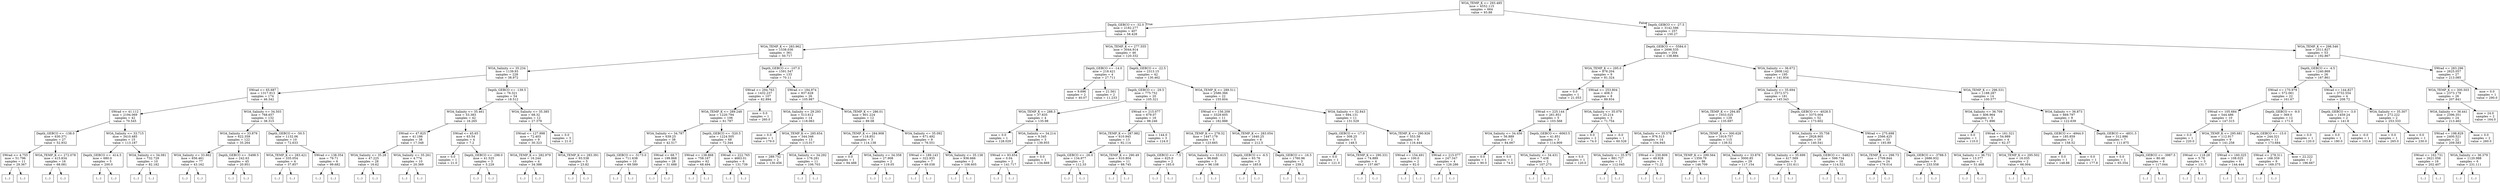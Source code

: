 digraph Tree {
node [shape=box] ;
0 [label="WOA_TEMP_K <= 293.485\nmse = 4552.115\nsamples = 664\nvalue = 93.88"] ;
1 [label="Depth_GEBCO <= -32.0\nmse = 2182.277\nsamples = 407\nvalue = 58.428"] ;
0 -> 1 [labeldistance=2.5, labelangle=45, headlabel="True"] ;
2 [label="WOA_TEMP_K <= 283.962\nmse = 1538.036\nsamples = 361\nvalue = 50.717"] ;
1 -> 2 ;
3 [label="WOA_Salinity <= 35.234\nmse = 1139.93\nsamples = 228\nvalue = 38.972"] ;
2 -> 3 ;
4 [label="SWrad <= 65.687\nmse = 1317.913\nsamples = 174\nvalue = 46.342"] ;
3 -> 4 ;
5 [label="SWrad <= 41.112\nmse = 2194.069\nsamples = 42\nvalue = 70.545"] ;
4 -> 5 ;
6 [label="Depth_GEBCO <= -138.0\nmse = 630.371\nsamples = 27\nvalue = 52.932"] ;
5 -> 6 ;
7 [label="SWrad <= 4.755\nmse = 51.796\nsamples = 11\nvalue = 29.367"] ;
6 -> 7 ;
8 [label="(...)"] ;
7 -> 8 ;
9 [label="(...)"] ;
7 -> 9 ;
28 [label="WOA_TEMP_K <= 272.078\nmse = 415.834\nsamples = 16\nvalue = 68.081"] ;
6 -> 28 ;
29 [label="(...)"] ;
28 -> 29 ;
36 [label="(...)"] ;
28 -> 36 ;
55 [label="WOA_Salinity <= 33.715\nmse = 3410.485\nsamples = 15\nvalue = 113.187"] ;
5 -> 55 ;
56 [label="Depth_GEBCO <= -414.5\nmse = 680.0\nsamples = 5\nvalue = 200.0"] ;
55 -> 56 ;
57 [label="(...)"] ;
56 -> 57 ;
58 [label="(...)"] ;
56 -> 58 ;
61 [label="WOA_Salinity <= 34.081\nmse = 732.729\nsamples = 10\nvalue = 82.182"] ;
55 -> 61 ;
62 [label="(...)"] ;
61 -> 62 ;
67 [label="(...)"] ;
61 -> 67 ;
74 [label="WOA_Salinity <= 34.503\nmse = 768.657\nsamples = 132\nvalue = 38.315"] ;
4 -> 74 ;
75 [label="WOA_Salinity <= 33.879\nmse = 622.359\nsamples = 122\nvalue = 35.264"] ;
74 -> 75 ;
76 [label="WOA_Salinity <= 33.862\nmse = 656.461\nsamples = 77\nvalue = 43.162"] ;
75 -> 76 ;
77 [label="(...)"] ;
76 -> 77 ;
174 [label="(...)"] ;
76 -> 174 ;
177 [label="Depth_GEBCO <= -5498.5\nmse = 242.63\nsamples = 45\nvalue = 20.951"] ;
75 -> 177 ;
178 [label="(...)"] ;
177 -> 178 ;
181 [label="(...)"] ;
177 -> 181 ;
262 [label="Depth_GEBCO <= -50.5\nmse = 1132.06\nsamples = 10\nvalue = 72.633"] ;
74 -> 262 ;
263 [label="WOA_TEMP_K <= 283.421\nmse = 335.054\nsamples = 4\nvalue = 37.857"] ;
262 -> 263 ;
264 [label="(...)"] ;
263 -> 264 ;
267 [label="(...)"] ;
263 -> 267 ;
270 [label="SWrad <= 138.354\nmse = 79.71\nsamples = 6\nvalue = 99.682"] ;
262 -> 270 ;
271 [label="(...)"] ;
270 -> 271 ;
272 [label="(...)"] ;
270 -> 272 ;
273 [label="Depth_GEBCO <= -139.5\nmse = 76.321\nsamples = 54\nvalue = 18.512"] ;
3 -> 273 ;
274 [label="WOA_Salinity <= 35.461\nmse = 53.383\nsamples = 42\nvalue = 16.265"] ;
273 -> 274 ;
275 [label="SWrad <= 47.825\nmse = 41.186\nsamples = 38\nvalue = 17.348"] ;
274 -> 275 ;
276 [label="WOA_Salinity <= 35.28\nmse = 47.225\nsamples = 28\nvalue = 16.62"] ;
275 -> 276 ;
277 [label="(...)"] ;
276 -> 277 ;
278 [label="(...)"] ;
276 -> 278 ;
291 [label="WOA_Salinity <= 35.261\nmse = 4.774\nsamples = 10\nvalue = 20.369"] ;
275 -> 291 ;
292 [label="(...)"] ;
291 -> 292 ;
293 [label="(...)"] ;
291 -> 293 ;
294 [label="SWrad <= 45.65\nmse = 63.54\nsamples = 4\nvalue = 7.2"] ;
274 -> 294 ;
295 [label="mse = 0.0\nsamples = 1\nvalue = 21.0"] ;
294 -> 295 ;
296 [label="Depth_GEBCO <= -298.0\nmse = 41.525\nsamples = 3\nvalue = 5.229"] ;
294 -> 296 ;
297 [label="(...)"] ;
296 -> 297 ;
300 [label="(...)"] ;
296 -> 300 ;
301 [label="WOA_Salinity <= 35.385\nmse = 68.32\nsamples = 12\nvalue = 27.379"] ;
273 -> 301 ;
302 [label="SWrad <= 127.998\nmse = 72.403\nsamples = 9\nvalue = 30.323"] ;
301 -> 302 ;
303 [label="WOA_TEMP_K <= 282.979\nmse = 16.244\nsamples = 4\nvalue = 34.388"] ;
302 -> 303 ;
304 [label="(...)"] ;
303 -> 304 ;
309 [label="(...)"] ;
303 -> 309 ;
310 [label="WOA_TEMP_K <= 283.391\nmse = 93.538\nsamples = 5\nvalue = 23.82"] ;
302 -> 310 ;
311 [label="(...)"] ;
310 -> 311 ;
314 [label="(...)"] ;
310 -> 314 ;
317 [label="mse = 0.0\nsamples = 3\nvalue = 21.0"] ;
301 -> 317 ;
318 [label="Depth_GEBCO <= -107.0\nmse = 1591.547\nsamples = 133\nvalue = 70.11"] ;
2 -> 318 ;
319 [label="SWrad <= 294.763\nmse = 1432.237\nsamples = 107\nvalue = 62.894"] ;
318 -> 319 ;
320 [label="WOA_TEMP_K <= 289.248\nmse = 1220.794\nsamples = 106\nvalue = 61.787"] ;
319 -> 320 ;
321 [label="WOA_Salinity <= 34.787\nmse = 639.25\nsamples = 38\nvalue = 42.517"] ;
320 -> 321 ;
322 [label="Depth_GEBCO <= -5173.0\nmse = 711.638\nsamples = 10\nvalue = 69.589"] ;
321 -> 322 ;
323 [label="(...)"] ;
322 -> 323 ;
330 [label="(...)"] ;
322 -> 330 ;
341 [label="SWrad <= 68.7\nmse = 199.868\nsamples = 28\nvalue = 31.688"] ;
321 -> 341 ;
342 [label="(...)"] ;
341 -> 342 ;
355 [label="(...)"] ;
341 -> 355 ;
382 [label="Depth_GEBCO <= -520.5\nmse = 1224.505\nsamples = 68\nvalue = 72.344"] ;
320 -> 382 ;
383 [label="SWrad <= 138.868\nmse = 758.167\nsamples = 62\nvalue = 68.494"] ;
382 -> 383 ;
384 [label="(...)"] ;
383 -> 384 ;
411 [label="(...)"] ;
383 -> 411 ;
488 [label="SWrad <= 222.765\nmse = 4663.01\nsamples = 6\nvalue = 131.739"] ;
382 -> 488 ;
489 [label="(...)"] ;
488 -> 489 ;
496 [label="(...)"] ;
488 -> 496 ;
499 [label="mse = 0.0\nsamples = 1\nvalue = 260.0"] ;
319 -> 499 ;
500 [label="SWrad <= 184.974\nmse = 837.628\nsamples = 26\nvalue = 105.987"] ;
318 -> 500 ;
501 [label="WOA_Salinity <= 29.293\nmse = 513.612\nsamples = 14\nvalue = 118.063"] ;
500 -> 501 ;
502 [label="mse = 0.0\nsamples = 1\nvalue = 179.0"] ;
501 -> 502 ;
503 [label="WOA_TEMP_K <= 285.654\nmse = 344.346\nsamples = 13\nvalue = 115.017"] ;
501 -> 503 ;
504 [label="mse = 289.752\nsamples = 2\nvalue = 130.456"] ;
503 -> 504 ;
505 [label="WOA_Salinity <= 34.292\nmse = 176.281\nsamples = 11\nvalue = 106.703"] ;
503 -> 505 ;
506 [label="(...)"] ;
505 -> 506 ;
515 [label="(...)"] ;
505 -> 515 ;
522 [label="WOA_TEMP_K <= 286.01\nmse = 801.224\nsamples = 12\nvalue = 89.08"] ;
500 -> 522 ;
523 [label="WOA_TEMP_K <= 284.908\nmse = 118.851\nsamples = 3\nvalue = 114.138"] ;
522 -> 523 ;
524 [label="mse = 0.0\nsamples = 1\nvalue = 94.488"] ;
523 -> 524 ;
525 [label="WOA_Salinity <= 34.358\nmse = 27.908\nsamples = 2\nvalue = 119.05"] ;
523 -> 525 ;
526 [label="(...)"] ;
525 -> 526 ;
527 [label="(...)"] ;
525 -> 527 ;
528 [label="WOA_Salinity <= 35.092\nmse = 671.492\nsamples = 9\nvalue = 76.551"] ;
522 -> 528 ;
529 [label="SWrad <= 189.143\nmse = 322.935\nsamples = 7\nvalue = 69.038"] ;
528 -> 529 ;
530 [label="(...)"] ;
529 -> 530 ;
533 [label="(...)"] ;
529 -> 533 ;
542 [label="WOA_Salinity <= 35.138\nmse = 936.666\nsamples = 2\nvalue = 106.605"] ;
528 -> 542 ;
543 [label="(...)"] ;
542 -> 543 ;
544 [label="(...)"] ;
542 -> 544 ;
545 [label="WOA_TEMP_K <= 277.555\nmse = 3044.914\nsamples = 46\nvalue = 120.332"] ;
1 -> 545 ;
546 [label="Depth_GEBCO <= -14.0\nmse = 218.421\nsamples = 4\nvalue = 27.711"] ;
545 -> 546 ;
547 [label="mse = 9.696\nsamples = 2\nvalue = 40.07"] ;
546 -> 547 ;
548 [label="mse = 21.561\nsamples = 2\nvalue = 11.233"] ;
546 -> 548 ;
549 [label="Depth_GEBCO <= -22.5\nmse = 2313.15\nsamples = 42\nvalue = 130.462"] ;
545 -> 549 ;
550 [label="Depth_GEBCO <= -29.5\nmse = 775.752\nsamples = 20\nvalue = 105.321"] ;
549 -> 550 ;
551 [label="WOA_TEMP_K <= 288.3\nmse = 37.835\nsamples = 4\nvalue = 135.98"] ;
550 -> 551 ;
552 [label="mse = 0.0\nsamples = 1\nvalue = 128.029"] ;
551 -> 552 ;
553 [label="WOA_Salinity <= 34.214\nmse = 9.345\nsamples = 3\nvalue = 139.955"] ;
551 -> 553 ;
554 [label="SWrad <= 93.654\nmse = 0.04\nsamples = 2\nvalue = 141.717"] ;
553 -> 554 ;
555 [label="(...)"] ;
554 -> 555 ;
556 [label="(...)"] ;
554 -> 556 ;
557 [label="mse = 0.0\nsamples = 1\nvalue = 134.669"] ;
553 -> 557 ;
558 [label="SWrad <= 215.077\nmse = 679.07\nsamples = 16\nvalue = 98.246"] ;
550 -> 558 ;
559 [label="WOA_TEMP_K <= 287.982\nmse = 610.945\nsamples = 13\nvalue = 92.114"] ;
558 -> 559 ;
560 [label="Depth_GEBCO <= -26.0\nmse = 134.977\nsamples = 2\nvalue = 112.33"] ;
559 -> 560 ;
561 [label="(...)"] ;
560 -> 561 ;
562 [label="(...)"] ;
560 -> 562 ;
563 [label="WOA_TEMP_K <= 290.49\nmse = 610.804\nsamples = 11\nvalue = 88.745"] ;
559 -> 563 ;
564 [label="(...)"] ;
563 -> 564 ;
569 [label="(...)"] ;
563 -> 569 ;
578 [label="mse = 144.0\nsamples = 3\nvalue = 124.0"] ;
558 -> 578 ;
579 [label="WOA_TEMP_K <= 289.511\nmse = 2586.366\nsamples = 22\nvalue = 155.604"] ;
549 -> 579 ;
580 [label="SWrad <= 156.209\nmse = 3329.605\nsamples = 11\nvalue = 182.888"] ;
579 -> 580 ;
581 [label="WOA_TEMP_K <= 278.32\nmse = 1447.179\nsamples = 5\nvalue = 123.665"] ;
580 -> 581 ;
582 [label="Depth_GEBCO <= -7.5\nmse = 625.0\nsamples = 2\nvalue = 165.0"] ;
581 -> 582 ;
583 [label="(...)"] ;
582 -> 583 ;
584 [label="(...)"] ;
582 -> 584 ;
585 [label="WOA_Salinity <= 33.615\nmse = 96.848\nsamples = 3\nvalue = 96.108"] ;
581 -> 585 ;
586 [label="(...)"] ;
585 -> 586 ;
587 [label="(...)"] ;
585 -> 587 ;
590 [label="WOA_TEMP_K <= 283.054\nmse = 1640.25\nsamples = 6\nvalue = 212.5"] ;
580 -> 590 ;
591 [label="Depth_GEBCO <= -6.5\nmse = 93.76\nsamples = 3\nvalue = 185.8"] ;
590 -> 591 ;
592 [label="(...)"] ;
591 -> 592 ;
595 [label="(...)"] ;
591 -> 595 ;
596 [label="Depth_GEBCO <= -16.5\nmse = 1760.96\nsamples = 3\nvalue = 239.2"] ;
590 -> 596 ;
597 [label="(...)"] ;
596 -> 597 ;
598 [label="(...)"] ;
596 -> 598 ;
601 [label="WOA_Salinity <= 32.843\nmse = 694.131\nsamples = 11\nvalue = 131.529"] ;
579 -> 601 ;
602 [label="Depth_GEBCO <= -17.0\nmse = 308.25\nsamples = 5\nvalue = 148.5"] ;
601 -> 602 ;
603 [label="mse = 0.0\nsamples = 1\nvalue = 121.0"] ;
602 -> 603 ;
604 [label="WOA_TEMP_K <= 290.331\nmse = 74.889\nsamples = 4\nvalue = 157.667"] ;
602 -> 604 ;
605 [label="(...)"] ;
604 -> 605 ;
606 [label="(...)"] ;
604 -> 606 ;
609 [label="WOA_TEMP_K <= 290.926\nmse = 553.58\nsamples = 6\nvalue = 116.444"] ;
601 -> 609 ;
610 [label="SWrad <= 154.491\nmse = 100.0\nsamples = 2\nvalue = 82.0"] ;
609 -> 610 ;
611 [label="(...)"] ;
610 -> 611 ;
612 [label="(...)"] ;
610 -> 612 ;
613 [label="SWrad <= 215.077\nmse = 247.347\nsamples = 4\nvalue = 126.286"] ;
609 -> 613 ;
614 [label="(...)"] ;
613 -> 614 ;
619 [label="(...)"] ;
613 -> 619 ;
620 [label="Depth_GEBCO <= -27.5\nmse = 3142.586\nsamples = 257\nvalue = 150.27"] ;
0 -> 620 [labeldistance=2.5, labelangle=-45, headlabel="False"] ;
621 [label="Depth_GEBCO <= -5584.0\nmse = 2696.535\nsamples = 204\nvalue = 138.884"] ;
620 -> 621 ;
622 [label="WOA_TEMP_K <= 295.0\nmse = 876.204\nsamples = 9\nvalue = 81.324"] ;
621 -> 622 ;
623 [label="mse = 0.0\nsamples = 1\nvalue = 21.053"] ;
622 -> 623 ;
624 [label="SWrad <= 253.804\nmse = 408.3\nsamples = 8\nvalue = 89.934"] ;
622 -> 624 ;
625 [label="SWrad <= 225.144\nmse = 261.851\nsamples = 5\nvalue = 103.568"] ;
624 -> 625 ;
626 [label="WOA_Salinity <= 34.456\nmse = 56.889\nsamples = 2\nvalue = 84.667"] ;
625 -> 626 ;
627 [label="mse = 0.0\nsamples = 1\nvalue = 90.0"] ;
626 -> 627 ;
628 [label="mse = 0.0\nsamples = 1\nvalue = 74.0"] ;
626 -> 628 ;
629 [label="Depth_GEBCO <= -6063.5\nmse = 41.851\nsamples = 3\nvalue = 114.909"] ;
625 -> 629 ;
630 [label="WOA_Salinity <= 34.431\nmse = 7.438\nsamples = 2\nvalue = 107.273"] ;
629 -> 630 ;
631 [label="(...)"] ;
630 -> 631 ;
632 [label="(...)"] ;
630 -> 632 ;
633 [label="mse = 0.0\nsamples = 1\nvalue = 120.0"] ;
629 -> 633 ;
634 [label="WOA_Salinity <= 35.079\nmse = 25.214\nsamples = 3\nvalue = 71.754"] ;
624 -> 634 ;
635 [label="mse = 0.0\nsamples = 2\nvalue = 74.0"] ;
634 -> 635 ;
636 [label="mse = -0.0\nsamples = 1\nvalue = 60.526"] ;
634 -> 636 ;
637 [label="WOA_Salinity <= 36.672\nmse = 2608.142\nsamples = 195\nvalue = 141.934"] ;
621 -> 637 ;
638 [label="WOA_Salinity <= 35.694\nmse = 2572.571\nsamples = 181\nvalue = 145.343"] ;
637 -> 638 ;
639 [label="WOA_TEMP_K <= 294.85\nmse = 1933.025\nsamples = 129\nvalue = 135.697"] ;
638 -> 639 ;
640 [label="WOA_Salinity <= 35.578\nmse = 976.513\nsamples = 14\nvalue = 104.945"] ;
639 -> 640 ;
641 [label="WOA_Salinity <= 35.575\nmse = 881.727\nsamples = 11\nvalue = 112.045"] ;
640 -> 641 ;
642 [label="(...)"] ;
641 -> 642 ;
657 [label="(...)"] ;
641 -> 657 ;
660 [label="SWrad <= 230.809\nmse = 49.928\nsamples = 3\nvalue = 71.22"] ;
640 -> 660 ;
661 [label="(...)"] ;
660 -> 661 ;
662 [label="(...)"] ;
660 -> 662 ;
665 [label="WOA_TEMP_K <= 300.628\nmse = 1919.757\nsamples = 115\nvalue = 139.52"] ;
639 -> 665 ;
666 [label="WOA_TEMP_K <= 299.564\nmse = 1359.79\nsamples = 86\nvalue = 146.709"] ;
665 -> 666 ;
667 [label="(...)"] ;
666 -> 667 ;
792 [label="(...)"] ;
666 -> 792 ;
807 [label="WOA_Salinity <= 33.876\nmse = 3000.85\nsamples = 29\nvalue = 117.154"] ;
665 -> 807 ;
808 [label="(...)"] ;
807 -> 808 ;
819 [label="(...)"] ;
807 -> 819 ;
864 [label="Depth_GEBCO <= -4028.5\nmse = 3375.004\nsamples = 52\nvalue = 173.602"] ;
638 -> 864 ;
865 [label="WOA_Salinity <= 35.758\nmse = 2928.905\nsamples = 19\nvalue = 140.541"] ;
864 -> 865 ;
866 [label="WOA_Salinity <= 35.699\nmse = 417.569\nsamples = 3\nvalue = 231.611"] ;
865 -> 866 ;
867 [label="(...)"] ;
866 -> 867 ;
868 [label="(...)"] ;
866 -> 868 ;
871 [label="Depth_GEBCO <= -5482.5\nmse = 599.734\nsamples = 16\nvalue = 114.521"] ;
865 -> 871 ;
872 [label="(...)"] ;
871 -> 872 ;
873 [label="(...)"] ;
871 -> 873 ;
902 [label="SWrad <= 275.698\nmse = 2566.425\nsamples = 33\nvalue = 193.89"] ;
864 -> 902 ;
903 [label="WOA_TEMP_K <= 298.73\nmse = 1709.844\nsamples = 24\nvalue = 179.014"] ;
902 -> 903 ;
904 [label="(...)"] ;
903 -> 904 ;
921 [label="(...)"] ;
903 -> 921 ;
926 [label="Depth_GEBCO <= -3788.5\nmse = 2686.932\nsamples = 9\nvalue = 233.558"] ;
902 -> 926 ;
927 [label="(...)"] ;
926 -> 927 ;
930 [label="(...)"] ;
926 -> 930 ;
941 [label="WOA_TEMP_K <= 296.531\nmse = 1188.287\nsamples = 14\nvalue = 100.577"] ;
637 -> 941 ;
942 [label="WOA_Salinity <= 36.709\nmse = 406.964\nsamples = 5\nvalue = 71.896"] ;
941 -> 942 ;
943 [label="mse = 0.0\nsamples = 1\nvalue = 110.0"] ;
942 -> 943 ;
944 [label="SWrad <= 161.321\nmse = 54.989\nsamples = 4\nvalue = 62.37"] ;
942 -> 944 ;
945 [label="WOA_Salinity <= 36.731\nmse = 13.377\nsamples = 2\nvalue = 51.468"] ;
944 -> 945 ;
946 [label="(...)"] ;
945 -> 946 ;
947 [label="(...)"] ;
945 -> 947 ;
948 [label="WOA_TEMP_K <= 295.502\nmse = 16.035\nsamples = 2\nvalue = 66.004"] ;
944 -> 948 ;
949 [label="(...)"] ;
948 -> 949 ;
950 [label="(...)"] ;
948 -> 950 ;
951 [label="WOA_Salinity <= 36.873\nmse = 669.797\nsamples = 9\nvalue = 122.639"] ;
941 -> 951 ;
952 [label="Depth_GEBCO <= -4944.0\nmse = 185.859\nsamples = 2\nvalue = 158.52"] ;
951 -> 952 ;
953 [label="mse = 0.0\nsamples = 1\nvalue = 148.88"] ;
952 -> 953 ;
954 [label="mse = 0.0\nsamples = 1\nvalue = 177.8"] ;
952 -> 954 ;
955 [label="Depth_GEBCO <= -4831.5\nmse = 312.886\nsamples = 7\nvalue = 111.875"] ;
951 -> 955 ;
956 [label="mse = 0.0\nsamples = 1\nvalue = 65.354"] ;
955 -> 956 ;
957 [label="Depth_GEBCO <= -3987.5\nmse = 80.46\nsamples = 6\nvalue = 117.044"] ;
955 -> 957 ;
958 [label="(...)"] ;
957 -> 958 ;
965 [label="(...)"] ;
957 -> 965 ;
968 [label="WOA_TEMP_K <= 298.546\nmse = 2511.827\nsamples = 53\nvalue = 192.867"] ;
620 -> 968 ;
969 [label="Depth_GEBCO <= -4.5\nmse = 1240.869\nsamples = 26\nvalue = 167.861"] ;
968 -> 969 ;
970 [label="SWrad <= 170.979\nmse = 572.061\nsamples = 22\nvalue = 161.67"] ;
969 -> 970 ;
971 [label="SWrad <= 105.684\nmse = 544.486\nsamples = 10\nvalue = 147.315"] ;
970 -> 971 ;
972 [label="mse = 0.0\nsamples = 1\nvalue = 220.0"] ;
971 -> 972 ;
973 [label="WOA_TEMP_K <= 295.681\nmse = 112.917\nsamples = 9\nvalue = 141.258"] ;
971 -> 973 ;
974 [label="SWrad <= 118.28\nmse = 5.78\nsamples = 3\nvalue = 131.7"] ;
973 -> 974 ;
975 [label="(...)"] ;
974 -> 975 ;
976 [label="(...)"] ;
974 -> 976 ;
977 [label="SWrad <= 160.325\nmse = 108.025\nsamples = 6\nvalue = 144.444"] ;
973 -> 977 ;
978 [label="(...)"] ;
977 -> 978 ;
979 [label="(...)"] ;
977 -> 979 ;
984 [label="Depth_GEBCO <= -9.0\nmse = 369.0\nsamples = 12\nvalue = 171.0"] ;
970 -> 984 ;
985 [label="Depth_GEBCO <= -15.0\nmse = 244.321\nsamples = 11\nvalue = 173.684"] ;
984 -> 985 ;
986 [label="SWrad <= 278.311\nmse = 168.359\nsamples = 9\nvalue = 169.375"] ;
985 -> 986 ;
987 [label="(...)"] ;
986 -> 987 ;
988 [label="(...)"] ;
986 -> 988 ;
989 [label="mse = 22.222\nsamples = 2\nvalue = 196.667"] ;
985 -> 989 ;
990 [label="mse = 0.0\nsamples = 1\nvalue = 120.0"] ;
984 -> 990 ;
991 [label="SWrad <= 144.827\nmse = 3732.554\nsamples = 4\nvalue = 208.72"] ;
969 -> 991 ;
992 [label="Depth_GEBCO <= -3.0\nmse = 1459.24\nsamples = 2\nvalue = 141.8"] ;
991 -> 992 ;
993 [label="mse = 0.0\nsamples = 1\nvalue = 180.0"] ;
992 -> 993 ;
994 [label="mse = -0.0\nsamples = 1\nvalue = 103.6"] ;
992 -> 994 ;
995 [label="WOA_Salinity <= 35.307\nmse = 272.222\nsamples = 2\nvalue = 253.333"] ;
991 -> 995 ;
996 [label="mse = 0.0\nsamples = 1\nvalue = 265.0"] ;
995 -> 996 ;
997 [label="mse = 0.0\nsamples = 1\nvalue = 230.0"] ;
995 -> 997 ;
998 [label="SWrad <= 283.296\nmse = 2625.057\nsamples = 27\nvalue = 213.085"] ;
968 -> 998 ;
999 [label="WOA_TEMP_K <= 300.503\nmse = 2373.179\nsamples = 26\nvalue = 207.841"] ;
998 -> 999 ;
1000 [label="WOA_Salinity <= 36.441\nmse = 2396.351\nsamples = 24\nvalue = 213.462"] ;
999 -> 1000 ;
1001 [label="SWrad <= 198.829\nmse = 2400.521\nsamples = 22\nvalue = 209.583"] ;
1000 -> 1001 ;
1002 [label="SWrad <= 162.731\nmse = 2621.056\nsamples = 16\nvalue = 202.407"] ;
1001 -> 1002 ;
1003 [label="(...)"] ;
1002 -> 1003 ;
1006 [label="(...)"] ;
1002 -> 1006 ;
1013 [label="WOA_Salinity <= 36.379\nmse = 1120.988\nsamples = 6\nvalue = 231.111"] ;
1001 -> 1013 ;
1014 [label="(...)"] ;
1013 -> 1014 ;
1015 [label="(...)"] ;
1013 -> 1015 ;
1016 [label="mse = 0.0\nsamples = 2\nvalue = 260.0"] ;
1000 -> 1016 ;
1017 [label="mse = 24.0\nsamples = 2\nvalue = 164.0"] ;
999 -> 1017 ;
1018 [label="mse = 0.0\nsamples = 1\nvalue = 290.0"] ;
998 -> 1018 ;
}